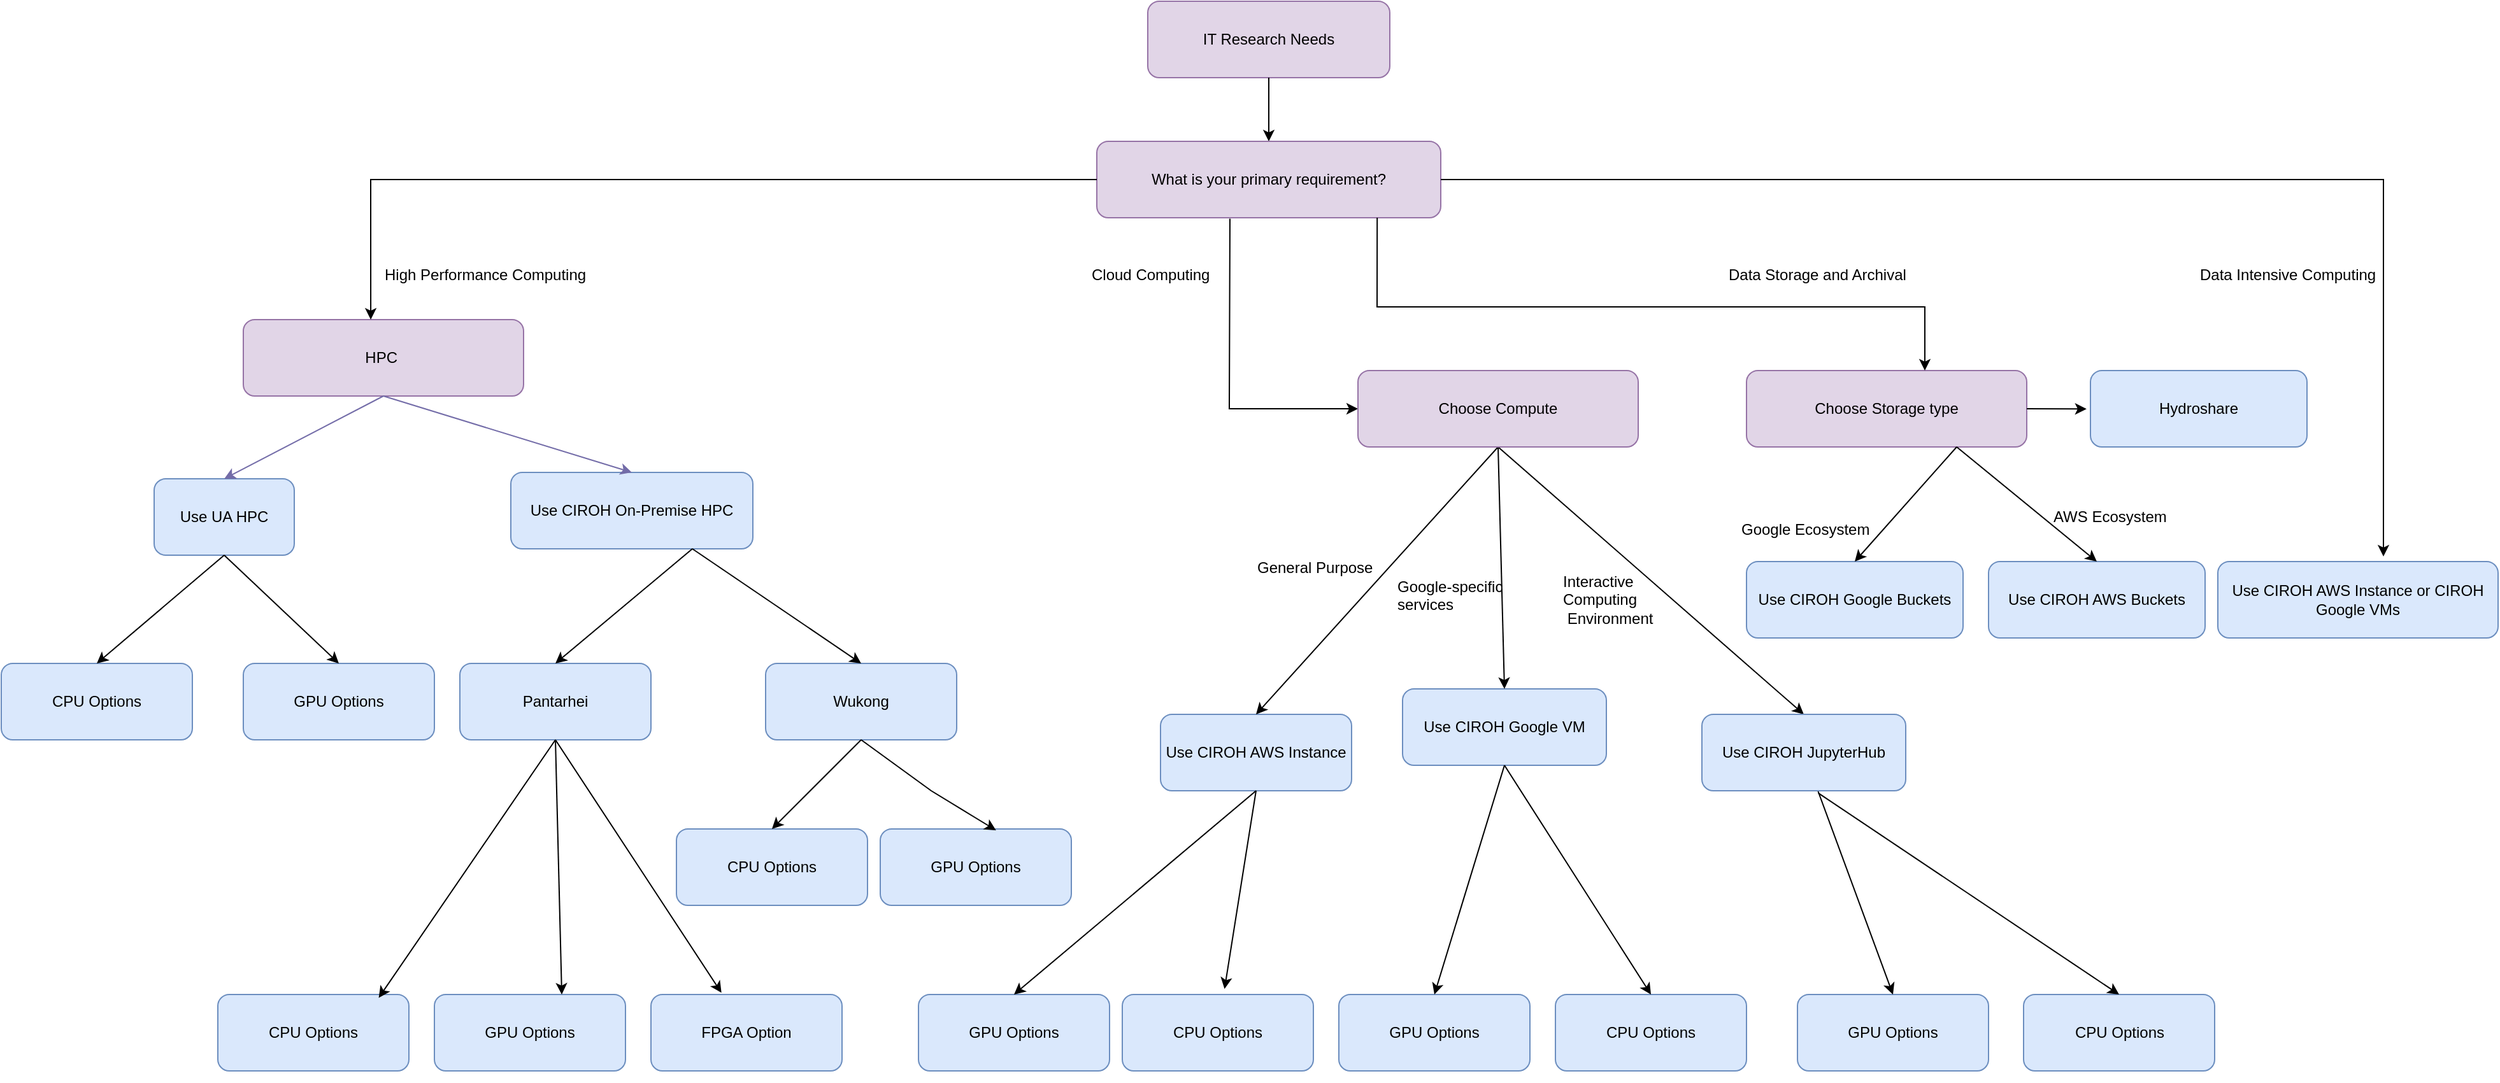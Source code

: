 <mxfile version="24.7.13">
  <diagram name="Page-1" id="rtQKRNsps3CleD5yS4wt">
    <mxGraphModel dx="4014" dy="1180" grid="1" gridSize="10" guides="1" tooltips="1" connect="1" arrows="1" fold="1" page="1" pageScale="1" pageWidth="850" pageHeight="1100" background="#ffffff" math="0" shadow="0">
      <root>
        <mxCell id="0" />
        <mxCell id="1" parent="0" />
        <mxCell id="8pSMR1mgs5Wxbhjiagll-1" value="IT Research Needs" style="rounded=1;whiteSpace=wrap;html=1;fillColor=#e1d5e7;strokeColor=#9673a6;" parent="1" vertex="1">
          <mxGeometry x="-10" y="20" width="190" height="60" as="geometry" />
        </mxCell>
        <mxCell id="8pSMR1mgs5Wxbhjiagll-4" value="" style="endArrow=classic;html=1;rounded=0;exitX=0.5;exitY=1;exitDx=0;exitDy=0;" parent="1" source="8pSMR1mgs5Wxbhjiagll-1" target="8pSMR1mgs5Wxbhjiagll-2" edge="1">
          <mxGeometry width="50" height="50" relative="1" as="geometry">
            <mxPoint x="425" y="100" as="sourcePoint" />
            <mxPoint x="425" y="170" as="targetPoint" />
          </mxGeometry>
        </mxCell>
        <mxCell id="8pSMR1mgs5Wxbhjiagll-2" value="What is your primary requirement?" style="rounded=1;whiteSpace=wrap;html=1;fillColor=#e1d5e7;strokeColor=#9673a6;" parent="1" vertex="1">
          <mxGeometry x="-50" y="130" width="270" height="60" as="geometry" />
        </mxCell>
        <mxCell id="8pSMR1mgs5Wxbhjiagll-6" value="Choose Storage type" style="rounded=1;whiteSpace=wrap;html=1;fillColor=#e1d5e7;strokeColor=#9673a6;" parent="1" vertex="1">
          <mxGeometry x="460" y="310" width="220" height="60" as="geometry" />
        </mxCell>
        <mxCell id="8pSMR1mgs5Wxbhjiagll-7" value="Cloud Computing" style="text;strokeColor=none;fillColor=none;align=left;verticalAlign=middle;spacingLeft=4;spacingRight=4;overflow=hidden;points=[[0,0.5],[1,0.5]];portConstraint=eastwest;rotatable=0;whiteSpace=wrap;html=1;" parent="1" vertex="1">
          <mxGeometry x="-60" y="220" width="160" height="30" as="geometry" />
        </mxCell>
        <mxCell id="8pSMR1mgs5Wxbhjiagll-8" value="" style="endArrow=classic;html=1;rounded=0;exitX=0.387;exitY=1.013;exitDx=0;exitDy=0;exitPerimeter=0;entryX=0;entryY=0.5;entryDx=0;entryDy=0;" parent="1" source="8pSMR1mgs5Wxbhjiagll-2" target="8pSMR1mgs5Wxbhjiagll-5" edge="1">
          <mxGeometry width="50" height="50" relative="1" as="geometry">
            <mxPoint x="430" y="400" as="sourcePoint" />
            <mxPoint x="480" y="350" as="targetPoint" />
            <Array as="points">
              <mxPoint x="54" y="340" />
            </Array>
          </mxGeometry>
        </mxCell>
        <mxCell id="8pSMR1mgs5Wxbhjiagll-9" value="" style="endArrow=classic;html=1;rounded=0;exitX=0.75;exitY=1;exitDx=0;exitDy=0;" parent="1" edge="1">
          <mxGeometry width="50" height="50" relative="1" as="geometry">
            <mxPoint x="170.09" y="190" as="sourcePoint" />
            <mxPoint x="600" y="310" as="targetPoint" />
            <Array as="points">
              <mxPoint x="170" y="260" />
              <mxPoint x="600" y="260" />
            </Array>
          </mxGeometry>
        </mxCell>
        <mxCell id="8pSMR1mgs5Wxbhjiagll-10" value="Data Storage and Archival" style="text;strokeColor=none;fillColor=none;align=left;verticalAlign=middle;spacingLeft=4;spacingRight=4;overflow=hidden;points=[[0,0.5],[1,0.5]];portConstraint=eastwest;rotatable=0;whiteSpace=wrap;html=1;" parent="1" vertex="1">
          <mxGeometry x="440" y="220" width="160" height="30" as="geometry" />
        </mxCell>
        <mxCell id="8pSMR1mgs5Wxbhjiagll-11" value="HPC&amp;nbsp;&lt;span style=&quot;color: rgba(0, 0, 0, 0); font-family: monospace; font-size: 0px; text-align: start; text-wrap: nowrap;&quot;&gt;%3CmxGraphModel%3E%3Croot%3E%3CmxCell%20id%3D%220%22%2F%3E%3CmxCell%20id%3D%221%22%20parent%3D%220%22%2F%3E%3CmxCell%20id%3D%222%22%20value%3D%22Use%20HPC%20-%20Pantarhei%22%20style%3D%22rounded%3D1%3BwhiteSpace%3Dwrap%3Bhtml%3D1%3BfillColor%3D%23dae8fc%3BstrokeColor%3D%236c8ebf%3B%22%20vertex%3D%221%22%20parent%3D%221%22%3E%3CmxGeometry%20x%3D%22-50%22%20y%3D%22270%22%20width%3D%22220%22%20height%3D%2260%22%20as%3D%22geometry%22%2F%3E%3C%2FmxCell%3E%3C%2Froot%3E%3C%2FmxGraphModel%3E&lt;/span&gt;" style="rounded=1;whiteSpace=wrap;html=1;fillColor=#e1d5e7;strokeColor=#9673a6;" parent="1" vertex="1">
          <mxGeometry x="-720" y="270" width="220" height="60" as="geometry" />
        </mxCell>
        <mxCell id="8pSMR1mgs5Wxbhjiagll-12" value="Use CIROH AWS Instance or CIROH Google VMs" style="rounded=1;whiteSpace=wrap;html=1;fillColor=#dae8fc;strokeColor=#6c8ebf;" parent="1" vertex="1">
          <mxGeometry x="830" y="460" width="220" height="60" as="geometry" />
        </mxCell>
        <mxCell id="8pSMR1mgs5Wxbhjiagll-14" value="" style="endArrow=classic;html=1;rounded=0;entryX=0.682;entryY=-0.083;entryDx=0;entryDy=0;entryPerimeter=0;exitX=0;exitY=0.5;exitDx=0;exitDy=0;" parent="1" source="8pSMR1mgs5Wxbhjiagll-2" edge="1">
          <mxGeometry width="50" height="50" relative="1" as="geometry">
            <mxPoint x="40" y="174.98" as="sourcePoint" />
            <mxPoint x="-619.96" y="270" as="targetPoint" />
            <Array as="points">
              <mxPoint x="-620" y="160" />
            </Array>
          </mxGeometry>
        </mxCell>
        <mxCell id="8pSMR1mgs5Wxbhjiagll-15" value="" style="endArrow=classic;html=1;rounded=0;exitX=1;exitY=0.5;exitDx=0;exitDy=0;" parent="1" source="8pSMR1mgs5Wxbhjiagll-2" edge="1">
          <mxGeometry width="50" height="50" relative="1" as="geometry">
            <mxPoint x="560" y="190" as="sourcePoint" />
            <mxPoint x="960" y="456" as="targetPoint" />
            <Array as="points">
              <mxPoint x="960" y="160" />
            </Array>
          </mxGeometry>
        </mxCell>
        <mxCell id="8pSMR1mgs5Wxbhjiagll-16" value="High Performance Computing" style="text;strokeColor=none;fillColor=none;align=left;verticalAlign=middle;spacingLeft=4;spacingRight=4;overflow=hidden;points=[[0,0.5],[1,0.5]];portConstraint=eastwest;rotatable=0;whiteSpace=wrap;html=1;" parent="1" vertex="1">
          <mxGeometry x="-615" y="220" width="190" height="30" as="geometry" />
        </mxCell>
        <mxCell id="8pSMR1mgs5Wxbhjiagll-20" value="Data Intensive Computing" style="text;strokeColor=none;fillColor=none;align=left;verticalAlign=middle;spacingLeft=4;spacingRight=4;overflow=hidden;points=[[0,0.5],[1,0.5]];portConstraint=eastwest;rotatable=0;whiteSpace=wrap;html=1;" parent="1" vertex="1">
          <mxGeometry x="810" y="220" width="190" height="30" as="geometry" />
        </mxCell>
        <mxCell id="8pSMR1mgs5Wxbhjiagll-22" value="Use CIROH AWS Instance" style="rounded=1;whiteSpace=wrap;html=1;fillColor=#dae8fc;strokeColor=#6c8ebf;" parent="1" vertex="1">
          <mxGeometry y="580" width="150" height="60" as="geometry" />
        </mxCell>
        <mxCell id="8pSMR1mgs5Wxbhjiagll-23" value="Use CIROH Google VM" style="rounded=1;whiteSpace=wrap;html=1;fillColor=#dae8fc;strokeColor=#6c8ebf;" parent="1" vertex="1">
          <mxGeometry x="190" y="560" width="160" height="60" as="geometry" />
        </mxCell>
        <mxCell id="8pSMR1mgs5Wxbhjiagll-25" value="Use CIROH Google Buckets" style="rounded=1;whiteSpace=wrap;html=1;fillColor=#dae8fc;strokeColor=#6c8ebf;" parent="1" vertex="1">
          <mxGeometry x="460" y="460" width="170" height="60" as="geometry" />
        </mxCell>
        <mxCell id="8pSMR1mgs5Wxbhjiagll-26" value="Use CIROH AWS Buckets" style="rounded=1;whiteSpace=wrap;html=1;fillColor=#dae8fc;strokeColor=#6c8ebf;" parent="1" vertex="1">
          <mxGeometry x="650" y="460" width="170" height="60" as="geometry" />
        </mxCell>
        <mxCell id="8pSMR1mgs5Wxbhjiagll-47" value="" style="endArrow=classic;html=1;rounded=0;exitX=0.5;exitY=1;exitDx=0;exitDy=0;entryX=0.5;entryY=0;entryDx=0;entryDy=0;" parent="1" source="8pSMR1mgs5Wxbhjiagll-5" target="8pSMR1mgs5Wxbhjiagll-22" edge="1">
          <mxGeometry width="50" height="50" relative="1" as="geometry">
            <mxPoint x="530" y="380" as="sourcePoint" />
            <mxPoint x="580" y="330" as="targetPoint" />
            <Array as="points" />
          </mxGeometry>
        </mxCell>
        <mxCell id="8pSMR1mgs5Wxbhjiagll-48" value="" style="endArrow=classic;html=1;rounded=0;entryX=0.5;entryY=0;entryDx=0;entryDy=0;exitX=0.5;exitY=1;exitDx=0;exitDy=0;" parent="1" source="8pSMR1mgs5Wxbhjiagll-5" target="8pSMR1mgs5Wxbhjiagll-23" edge="1">
          <mxGeometry width="50" height="50" relative="1" as="geometry">
            <mxPoint x="268" y="330" as="sourcePoint" />
            <mxPoint x="580" y="330" as="targetPoint" />
          </mxGeometry>
        </mxCell>
        <mxCell id="8pSMR1mgs5Wxbhjiagll-49" value="" style="endArrow=classic;html=1;rounded=0;entryX=0.5;entryY=0;entryDx=0;entryDy=0;exitX=0.5;exitY=1;exitDx=0;exitDy=0;" parent="1" source="8pSMR1mgs5Wxbhjiagll-5" target="8pSMR1mgs5Wxbhjiagll-24" edge="1">
          <mxGeometry width="50" height="50" relative="1" as="geometry">
            <mxPoint x="270" y="330" as="sourcePoint" />
            <mxPoint x="580" y="330" as="targetPoint" />
          </mxGeometry>
        </mxCell>
        <mxCell id="8pSMR1mgs5Wxbhjiagll-50" value="" style="endArrow=classic;html=1;rounded=0;exitX=0.75;exitY=1;exitDx=0;exitDy=0;entryX=0.5;entryY=0;entryDx=0;entryDy=0;" parent="1" source="8pSMR1mgs5Wxbhjiagll-6" target="8pSMR1mgs5Wxbhjiagll-25" edge="1">
          <mxGeometry width="50" height="50" relative="1" as="geometry">
            <mxPoint x="530" y="380" as="sourcePoint" />
            <mxPoint x="580" y="330" as="targetPoint" />
          </mxGeometry>
        </mxCell>
        <mxCell id="8pSMR1mgs5Wxbhjiagll-51" value="" style="endArrow=classic;html=1;rounded=0;exitX=0.75;exitY=1;exitDx=0;exitDy=0;entryX=0.5;entryY=0;entryDx=0;entryDy=0;" parent="1" source="8pSMR1mgs5Wxbhjiagll-6" target="8pSMR1mgs5Wxbhjiagll-26" edge="1">
          <mxGeometry width="50" height="50" relative="1" as="geometry">
            <mxPoint x="530" y="380" as="sourcePoint" />
            <mxPoint x="580" y="330" as="targetPoint" />
          </mxGeometry>
        </mxCell>
        <mxCell id="8pSMR1mgs5Wxbhjiagll-52" value="General Purpose" style="text;strokeColor=none;fillColor=none;align=left;verticalAlign=middle;spacingLeft=4;spacingRight=4;overflow=hidden;points=[[0,0.5],[1,0.5]];portConstraint=eastwest;rotatable=0;whiteSpace=wrap;html=1;" parent="1" vertex="1">
          <mxGeometry x="70" y="450" width="120" height="30" as="geometry" />
        </mxCell>
        <mxCell id="8pSMR1mgs5Wxbhjiagll-53" value="Google-specific&lt;div&gt;services&lt;/div&gt;" style="text;strokeColor=none;fillColor=none;align=left;verticalAlign=middle;spacingLeft=4;spacingRight=4;overflow=hidden;points=[[0,0.5],[1,0.5]];portConstraint=eastwest;rotatable=0;whiteSpace=wrap;html=1;" parent="1" vertex="1">
          <mxGeometry x="180" y="470" width="170" height="30" as="geometry" />
        </mxCell>
        <mxCell id="8pSMR1mgs5Wxbhjiagll-54" value="Interactive&amp;nbsp;&lt;div&gt;Computing&lt;div&gt;&amp;nbsp;Environment&lt;/div&gt;&lt;/div&gt;" style="text;strokeColor=none;fillColor=none;align=left;verticalAlign=middle;spacingLeft=4;spacingRight=4;overflow=hidden;points=[[0,0.5],[1,0.5]];portConstraint=eastwest;rotatable=0;whiteSpace=wrap;html=1;" parent="1" vertex="1">
          <mxGeometry x="310" y="460" width="150" height="60" as="geometry" />
        </mxCell>
        <mxCell id="8pSMR1mgs5Wxbhjiagll-55" value="Google Ecosystem" style="text;strokeColor=none;fillColor=none;align=left;verticalAlign=middle;spacingLeft=4;spacingRight=4;overflow=hidden;points=[[0,0.5],[1,0.5]];portConstraint=eastwest;rotatable=0;whiteSpace=wrap;html=1;" parent="1" vertex="1">
          <mxGeometry x="450" y="420" width="150" height="30" as="geometry" />
        </mxCell>
        <mxCell id="8pSMR1mgs5Wxbhjiagll-56" value="AWS Ecosystem" style="text;strokeColor=none;fillColor=none;align=left;verticalAlign=middle;spacingLeft=4;spacingRight=4;overflow=hidden;points=[[0,0.5],[1,0.5]];portConstraint=eastwest;rotatable=0;whiteSpace=wrap;html=1;" parent="1" vertex="1">
          <mxGeometry x="695" y="410" width="115" height="30" as="geometry" />
        </mxCell>
        <mxCell id="8pSMR1mgs5Wxbhjiagll-5" value="Choose Compute" style="rounded=1;whiteSpace=wrap;html=1;fillColor=#e1d5e7;strokeColor=#9673a6;" parent="1" vertex="1">
          <mxGeometry x="155" y="310" width="220" height="60" as="geometry" />
        </mxCell>
        <mxCell id="8pSMR1mgs5Wxbhjiagll-62" value="Use UA HPC" style="rounded=1;whiteSpace=wrap;html=1;fillColor=#dae8fc;strokeColor=#6c8ebf;" parent="1" vertex="1">
          <mxGeometry x="-790" y="395" width="110" height="60" as="geometry" />
        </mxCell>
        <mxCell id="8pSMR1mgs5Wxbhjiagll-63" value="Use CIROH On-Premise HPC" style="rounded=1;whiteSpace=wrap;html=1;fillColor=#dae8fc;strokeColor=#6c8ebf;" parent="1" vertex="1">
          <mxGeometry x="-510" y="390" width="190" height="60" as="geometry" />
        </mxCell>
        <mxCell id="8pSMR1mgs5Wxbhjiagll-65" value="" style="endArrow=classic;html=1;rounded=0;strokeColor=#736CA8;fontColor=#1A1A1A;exitX=0.5;exitY=1;exitDx=0;exitDy=0;entryX=0.5;entryY=0;entryDx=0;entryDy=0;" parent="1" source="8pSMR1mgs5Wxbhjiagll-11" target="8pSMR1mgs5Wxbhjiagll-62" edge="1">
          <mxGeometry width="50" height="50" relative="1" as="geometry">
            <mxPoint x="-60" y="530" as="sourcePoint" />
            <mxPoint x="-10" y="480" as="targetPoint" />
          </mxGeometry>
        </mxCell>
        <mxCell id="8pSMR1mgs5Wxbhjiagll-66" value="" style="endArrow=classic;html=1;rounded=0;strokeColor=#736CA8;fontColor=#1A1A1A;exitX=0.5;exitY=1;exitDx=0;exitDy=0;entryX=0.5;entryY=0;entryDx=0;entryDy=0;" parent="1" source="8pSMR1mgs5Wxbhjiagll-11" target="8pSMR1mgs5Wxbhjiagll-63" edge="1">
          <mxGeometry width="50" height="50" relative="1" as="geometry">
            <mxPoint x="-110" y="330" as="sourcePoint" />
            <mxPoint x="-205" y="395" as="targetPoint" />
          </mxGeometry>
        </mxCell>
        <mxCell id="02JIWl4LWiFKqUMM9TiH-1" value="Hydroshare" style="rounded=1;whiteSpace=wrap;html=1;fillColor=#dae8fc;strokeColor=#6c8ebf;" parent="1" vertex="1">
          <mxGeometry x="730" y="310" width="170" height="60" as="geometry" />
        </mxCell>
        <mxCell id="02JIWl4LWiFKqUMM9TiH-2" value="" style="endArrow=classic;html=1;rounded=0;entryX=-0.018;entryY=0.502;entryDx=0;entryDy=0;entryPerimeter=0;" parent="1" target="02JIWl4LWiFKqUMM9TiH-1" edge="1">
          <mxGeometry width="50" height="50" relative="1" as="geometry">
            <mxPoint x="680" y="340" as="sourcePoint" />
            <mxPoint x="710" y="346" as="targetPoint" />
          </mxGeometry>
        </mxCell>
        <mxCell id="02JIWl4LWiFKqUMM9TiH-5" value="CPU Options&lt;span style=&quot;color: rgba(0, 0, 0, 0); font-family: monospace; font-size: 0px; text-align: start; text-wrap: nowrap;&quot;&gt;%3CmxGraphModel%3E%3Croot%3E%3CmxCell%20id%3D%220%22%2F%3E%3CmxCell%20id%3D%221%22%20parent%3D%220%22%2F%3E%3CmxCell%20id%3D%222%22%20value%3D%22Use%20CIROH%20AWS%20Instance%22%20style%3D%22rounded%3D1%3BwhiteSpace%3Dwrap%3Bhtml%3D1%3BfillColor%3D%23dae8fc%3BstrokeColor%3D%236c8ebf%3B%22%20vertex%3D%221%22%20parent%3D%221%22%3E%3CmxGeometry%20y%3D%22560%22%20width%3D%22150%22%20height%3D%2260%22%20as%3D%22geometry%22%2F%3E%3C%2FmxCell%3E%3C%2Froot%3E%3C%2FmxGraphModel%3E&lt;/span&gt;" style="rounded=1;whiteSpace=wrap;html=1;fillColor=#dae8fc;strokeColor=#6c8ebf;" parent="1" vertex="1">
          <mxGeometry x="-910" y="540" width="150" height="60" as="geometry" />
        </mxCell>
        <mxCell id="02JIWl4LWiFKqUMM9TiH-6" value="GPU Options" style="rounded=1;whiteSpace=wrap;html=1;fillColor=#dae8fc;strokeColor=#6c8ebf;" parent="1" vertex="1">
          <mxGeometry x="-720" y="540" width="150" height="60" as="geometry" />
        </mxCell>
        <mxCell id="02JIWl4LWiFKqUMM9TiH-7" value="Wukong" style="rounded=1;whiteSpace=wrap;html=1;fillColor=#dae8fc;strokeColor=#6c8ebf;" parent="1" vertex="1">
          <mxGeometry x="-310" y="540" width="150" height="60" as="geometry" />
        </mxCell>
        <mxCell id="02JIWl4LWiFKqUMM9TiH-8" value="GPU Options" style="rounded=1;whiteSpace=wrap;html=1;fillColor=#dae8fc;strokeColor=#6c8ebf;" parent="1" vertex="1">
          <mxGeometry x="500" y="800" width="150" height="60" as="geometry" />
        </mxCell>
        <mxCell id="02JIWl4LWiFKqUMM9TiH-9" value="GPU Options" style="rounded=1;whiteSpace=wrap;html=1;fillColor=#dae8fc;strokeColor=#6c8ebf;" parent="1" vertex="1">
          <mxGeometry x="140" y="800" width="150" height="60" as="geometry" />
        </mxCell>
        <mxCell id="02JIWl4LWiFKqUMM9TiH-10" value="GPU Options" style="rounded=1;whiteSpace=wrap;html=1;fillColor=#dae8fc;strokeColor=#6c8ebf;" parent="1" vertex="1">
          <mxGeometry x="-190" y="800" width="150" height="60" as="geometry" />
        </mxCell>
        <mxCell id="02JIWl4LWiFKqUMM9TiH-11" value="CPU Options&lt;span style=&quot;color: rgba(0, 0, 0, 0); font-family: monospace; font-size: 0px; text-align: start; text-wrap: nowrap;&quot;&gt;%3CmxGraphModel%3E%3Croot%3E%3CmxCell%20id%3D%220%22%2F%3E%3CmxCell%20id%3D%221%22%20parent%3D%220%22%2F%3E%3CmxCell%20id%3D%222%22%20value%3D%22Use%20CIROH%20AWS%20Instance%22%20style%3D%22rounded%3D1%3BwhiteSpace%3Dwrap%3Bhtml%3D1%3BfillColor%3D%23dae8fc%3BstrokeColor%3D%236c8ebf%3B%22%20vertex%3D%221%22%20parent%3D%221%22%3E%3CmxGeometry%20y%3D%22560%22%20width%3D%22150%22%20height%3D%2260%22%20as%3D%22geometry%22%2F%3E%3C%2FmxCell%3E%3C%2Froot%3E%3C%2FmxGraphModel%3E&lt;/span&gt;" style="rounded=1;whiteSpace=wrap;html=1;fillColor=#dae8fc;strokeColor=#6c8ebf;" parent="1" vertex="1">
          <mxGeometry x="310" y="800" width="150" height="60" as="geometry" />
        </mxCell>
        <mxCell id="02JIWl4LWiFKqUMM9TiH-12" value="CPU Options&lt;span style=&quot;color: rgba(0, 0, 0, 0); font-family: monospace; font-size: 0px; text-align: start; text-wrap: nowrap;&quot;&gt;%3CmxGraphModel%3E%3Croot%3E%3CmxCell%20id%3D%220%22%2F%3E%3CmxCell%20id%3D%221%22%20parent%3D%220%22%2F%3E%3CmxCell%20id%3D%222%22%20value%3D%22Use%20CIROH%20AWS%20Instance%22%20style%3D%22rounded%3D1%3BwhiteSpace%3Dwrap%3Bhtml%3D1%3BfillColor%3D%23dae8fc%3BstrokeColor%3D%236c8ebf%3B%22%20vertex%3D%221%22%20parent%3D%221%22%3E%3CmxGeometry%20y%3D%22560%22%20width%3D%22150%22%20height%3D%2260%22%20as%3D%22geometry%22%2F%3E%3C%2FmxCell%3E%3C%2Froot%3E%3C%2FmxGraphModel%3E&lt;/span&gt;" style="rounded=1;whiteSpace=wrap;html=1;fillColor=#dae8fc;strokeColor=#6c8ebf;" parent="1" vertex="1">
          <mxGeometry x="677.5" y="800" width="150" height="60" as="geometry" />
        </mxCell>
        <mxCell id="02JIWl4LWiFKqUMM9TiH-13" value="CPU Options&lt;span style=&quot;color: rgba(0, 0, 0, 0); font-family: monospace; font-size: 0px; text-align: start; text-wrap: nowrap;&quot;&gt;%3CmxGraphModel%3E%3Croot%3E%3CmxCell%20id%3D%220%22%2F%3E%3CmxCell%20id%3D%221%22%20parent%3D%220%22%2F%3E%3CmxCell%20id%3D%222%22%20value%3D%22Use%20CIROH%20AWS%20Instance%22%20style%3D%22rounded%3D1%3BwhiteSpace%3Dwrap%3Bhtml%3D1%3BfillColor%3D%23dae8fc%3BstrokeColor%3D%236c8ebf%3B%22%20vertex%3D%221%22%20parent%3D%221%22%3E%3CmxGeometry%20y%3D%22560%22%20width%3D%22150%22%20height%3D%2260%22%20as%3D%22geometry%22%2F%3E%3C%2FmxCell%3E%3C%2Froot%3E%3C%2FmxGraphModel%3E&lt;/span&gt;" style="rounded=1;whiteSpace=wrap;html=1;fillColor=#dae8fc;strokeColor=#6c8ebf;" parent="1" vertex="1">
          <mxGeometry x="-30" y="800" width="150" height="60" as="geometry" />
        </mxCell>
        <mxCell id="02JIWl4LWiFKqUMM9TiH-14" value="Pantarhei" style="rounded=1;whiteSpace=wrap;html=1;fillColor=#dae8fc;strokeColor=#6c8ebf;" parent="1" vertex="1">
          <mxGeometry x="-550" y="540" width="150" height="60" as="geometry" />
        </mxCell>
        <mxCell id="02JIWl4LWiFKqUMM9TiH-15" value="" style="endArrow=classic;html=1;rounded=0;entryX=0.5;entryY=0;entryDx=0;entryDy=0;exitX=0.5;exitY=1;exitDx=0;exitDy=0;" parent="1" source="8pSMR1mgs5Wxbhjiagll-62" target="02JIWl4LWiFKqUMM9TiH-6" edge="1">
          <mxGeometry width="50" height="50" relative="1" as="geometry">
            <mxPoint x="-460" y="440" as="sourcePoint" />
            <mxPoint x="-410" y="390" as="targetPoint" />
          </mxGeometry>
        </mxCell>
        <mxCell id="02JIWl4LWiFKqUMM9TiH-16" value="" style="endArrow=classic;html=1;rounded=0;entryX=0.5;entryY=0;entryDx=0;entryDy=0;exitX=0.75;exitY=1;exitDx=0;exitDy=0;" parent="1" source="8pSMR1mgs5Wxbhjiagll-63" target="02JIWl4LWiFKqUMM9TiH-7" edge="1">
          <mxGeometry width="50" height="50" relative="1" as="geometry">
            <mxPoint x="-82.5" y="440" as="sourcePoint" />
            <mxPoint x="-7.5" y="500" as="targetPoint" />
          </mxGeometry>
        </mxCell>
        <mxCell id="02JIWl4LWiFKqUMM9TiH-17" value="" style="endArrow=classic;html=1;rounded=0;entryX=0.5;entryY=0;entryDx=0;entryDy=0;exitX=0.571;exitY=1.03;exitDx=0;exitDy=0;exitPerimeter=0;" parent="1" source="8pSMR1mgs5Wxbhjiagll-24" target="02JIWl4LWiFKqUMM9TiH-12" edge="1">
          <mxGeometry width="50" height="50" relative="1" as="geometry">
            <mxPoint x="475" y="620" as="sourcePoint" />
            <mxPoint x="550" y="680" as="targetPoint" />
          </mxGeometry>
        </mxCell>
        <mxCell id="02JIWl4LWiFKqUMM9TiH-18" value="" style="endArrow=classic;html=1;rounded=0;entryX=0.5;entryY=0;entryDx=0;entryDy=0;exitX=0.5;exitY=1;exitDx=0;exitDy=0;" parent="1" source="8pSMR1mgs5Wxbhjiagll-23" target="02JIWl4LWiFKqUMM9TiH-11" edge="1">
          <mxGeometry width="50" height="50" relative="1" as="geometry">
            <mxPoint x="275" y="620" as="sourcePoint" />
            <mxPoint x="350" y="680" as="targetPoint" />
          </mxGeometry>
        </mxCell>
        <mxCell id="02JIWl4LWiFKqUMM9TiH-19" value="" style="endArrow=classic;html=1;rounded=0;entryX=0.535;entryY=-0.073;entryDx=0;entryDy=0;entryPerimeter=0;exitX=0.5;exitY=1;exitDx=0;exitDy=0;" parent="1" source="8pSMR1mgs5Wxbhjiagll-22" target="02JIWl4LWiFKqUMM9TiH-13" edge="1">
          <mxGeometry width="50" height="50" relative="1" as="geometry">
            <mxPoint x="50" y="620" as="sourcePoint" />
            <mxPoint x="125" y="680" as="targetPoint" />
          </mxGeometry>
        </mxCell>
        <mxCell id="02JIWl4LWiFKqUMM9TiH-20" value="" style="endArrow=classic;html=1;rounded=0;entryX=0.5;entryY=0;entryDx=0;entryDy=0;exitX=0.5;exitY=1;exitDx=0;exitDy=0;" parent="1" source="8pSMR1mgs5Wxbhjiagll-62" target="02JIWl4LWiFKqUMM9TiH-5" edge="1">
          <mxGeometry width="50" height="50" relative="1" as="geometry">
            <mxPoint x="-460" y="440" as="sourcePoint" />
            <mxPoint x="-385" y="500" as="targetPoint" />
          </mxGeometry>
        </mxCell>
        <mxCell id="02JIWl4LWiFKqUMM9TiH-21" value="" style="endArrow=classic;html=1;rounded=0;entryX=0.5;entryY=0;entryDx=0;entryDy=0;exitX=0.75;exitY=1;exitDx=0;exitDy=0;" parent="1" source="8pSMR1mgs5Wxbhjiagll-63" target="02JIWl4LWiFKqUMM9TiH-14" edge="1">
          <mxGeometry width="50" height="50" relative="1" as="geometry">
            <mxPoint x="-82.5" y="440" as="sourcePoint" />
            <mxPoint x="-7.5" y="500" as="targetPoint" />
          </mxGeometry>
        </mxCell>
        <mxCell id="02JIWl4LWiFKqUMM9TiH-22" value="" style="endArrow=classic;html=1;rounded=0;entryX=0.5;entryY=0;entryDx=0;entryDy=0;exitX=0.5;exitY=1;exitDx=0;exitDy=0;" parent="1" source="8pSMR1mgs5Wxbhjiagll-22" target="02JIWl4LWiFKqUMM9TiH-10" edge="1">
          <mxGeometry width="50" height="50" relative="1" as="geometry">
            <mxPoint x="50" y="620" as="sourcePoint" />
            <mxPoint x="-50" y="720" as="targetPoint" />
          </mxGeometry>
        </mxCell>
        <mxCell id="02JIWl4LWiFKqUMM9TiH-23" value="" style="endArrow=classic;html=1;rounded=0;entryX=0.5;entryY=0;entryDx=0;entryDy=0;exitX=0.5;exitY=1;exitDx=0;exitDy=0;" parent="1" source="8pSMR1mgs5Wxbhjiagll-23" target="02JIWl4LWiFKqUMM9TiH-9" edge="1">
          <mxGeometry width="50" height="50" relative="1" as="geometry">
            <mxPoint x="275" y="620" as="sourcePoint" />
            <mxPoint x="230" y="710" as="targetPoint" />
          </mxGeometry>
        </mxCell>
        <mxCell id="02JIWl4LWiFKqUMM9TiH-24" value="" style="endArrow=classic;html=1;rounded=0;entryX=0.5;entryY=0;entryDx=0;entryDy=0;" parent="1" source="8pSMR1mgs5Wxbhjiagll-24" target="02JIWl4LWiFKqUMM9TiH-8" edge="1">
          <mxGeometry width="50" height="50" relative="1" as="geometry">
            <mxPoint x="475" y="620" as="sourcePoint" />
            <mxPoint x="520" y="700" as="targetPoint" />
          </mxGeometry>
        </mxCell>
        <mxCell id="02JIWl4LWiFKqUMM9TiH-25" value="" style="endArrow=classic;html=1;rounded=0;entryX=0.5;entryY=0;entryDx=0;entryDy=0;" parent="1" target="8pSMR1mgs5Wxbhjiagll-24" edge="1">
          <mxGeometry width="50" height="50" relative="1" as="geometry">
            <mxPoint x="475" y="620" as="sourcePoint" />
            <mxPoint x="535" y="810" as="targetPoint" />
          </mxGeometry>
        </mxCell>
        <mxCell id="8pSMR1mgs5Wxbhjiagll-24" value="Use CIROH JupyterHub" style="rounded=1;whiteSpace=wrap;html=1;fillColor=#dae8fc;strokeColor=#6c8ebf;" parent="1" vertex="1">
          <mxGeometry x="425" y="580" width="160" height="60" as="geometry" />
        </mxCell>
        <mxCell id="HN47xHhtCCJwmfiZ5zty-3" value="GPU Options" style="rounded=1;whiteSpace=wrap;html=1;fillColor=#dae8fc;strokeColor=#6c8ebf;" parent="1" vertex="1">
          <mxGeometry x="-220" y="670" width="150" height="60" as="geometry" />
        </mxCell>
        <mxCell id="HN47xHhtCCJwmfiZ5zty-4" value="CPU Options&lt;span style=&quot;color: rgba(0, 0, 0, 0); font-family: monospace; font-size: 0px; text-align: start; text-wrap: nowrap;&quot;&gt;%3CmxGraphModel%3E%3Croot%3E%3CmxCell%20id%3D%220%22%2F%3E%3CmxCell%20id%3D%221%22%20parent%3D%220%22%2F%3E%3CmxCell%20id%3D%222%22%20value%3D%22Use%20CIROH%20AWS%20Instance%22%20style%3D%22rounded%3D1%3BwhiteSpace%3Dwrap%3Bhtml%3D1%3BfillColor%3D%23dae8fc%3BstrokeColor%3D%236c8ebf%3B%22%20vertex%3D%221%22%20parent%3D%221%22%3E%3CmxGeometry%20y%3D%22560%22%20width%3D%22150%22%20height%3D%2260%22%20as%3D%22geometry%22%2F%3E%3C%2FmxCell%3E%3C%2Froot%3E%3C%2FmxGraphModel%3E&lt;/span&gt;" style="rounded=1;whiteSpace=wrap;html=1;fillColor=#dae8fc;strokeColor=#6c8ebf;" parent="1" vertex="1">
          <mxGeometry x="-380" y="670" width="150" height="60" as="geometry" />
        </mxCell>
        <mxCell id="HN47xHhtCCJwmfiZ5zty-6" value="CPU Options&lt;span style=&quot;color: rgba(0, 0, 0, 0); font-family: monospace; font-size: 0px; text-align: start; text-wrap: nowrap;&quot;&gt;%3CmxGraphModel%3E%3Croot%3E%3CmxCell%20id%3D%220%22%2F%3E%3CmxCell%20id%3D%221%22%20parent%3D%220%22%2F%3E%3CmxCell%20id%3D%222%22%20value%3D%22Use%20CIROH%20AWS%20Instance%22%20style%3D%22rounded%3D1%3BwhiteSpace%3Dwrap%3Bhtml%3D1%3BfillColor%3D%23dae8fc%3BstrokeColor%3D%236c8ebf%3B%22%20vertex%3D%221%22%20parent%3D%221%22%3E%3CmxGeometry%20y%3D%22560%22%20width%3D%22150%22%20height%3D%2260%22%20as%3D%22geometry%22%2F%3E%3C%2FmxCell%3E%3C%2Froot%3E%3C%2FmxGraphModel%3E&lt;/span&gt;" style="rounded=1;whiteSpace=wrap;html=1;fillColor=#dae8fc;strokeColor=#6c8ebf;" parent="1" vertex="1">
          <mxGeometry x="-740" y="800" width="150" height="60" as="geometry" />
        </mxCell>
        <mxCell id="HN47xHhtCCJwmfiZ5zty-7" value="GPU Options&lt;span style=&quot;color: rgba(0, 0, 0, 0); font-family: monospace; font-size: 0px; text-align: start; text-wrap: nowrap;&quot;&gt;%3CmxGraphModel%3E%3Croot%3E%3CmxCell%20id%3D%220%22%2F%3E%3CmxCell%20id%3D%221%22%20parent%3D%220%22%2F%3E%3CmxCell%20id%3D%222%22%20value%3D%22Use%20CIROH%20AWS%20Instance%22%20style%3D%22rounded%3D1%3BwhiteSpace%3Dwrap%3Bhtml%3D1%3BfillColor%3D%23dae8fc%3BstrokeColor%3D%236c8ebf%3B%22%20vertex%3D%221%22%20parent%3D%221%22%3E%3CmxGeometry%20y%3D%22560%22%20width%3D%22150%22%20height%3D%2260%22%20as%3D%22geometry%22%2F%3E%3C%2FmxCell%3E%3C%2Froot%3E%3C%2FmxGraphModel%3E&lt;/span&gt;" style="rounded=1;whiteSpace=wrap;html=1;fillColor=#dae8fc;strokeColor=#6c8ebf;" parent="1" vertex="1">
          <mxGeometry x="-570" y="800" width="150" height="60" as="geometry" />
        </mxCell>
        <mxCell id="HN47xHhtCCJwmfiZ5zty-8" value="FPGA Option" style="rounded=1;whiteSpace=wrap;html=1;fillColor=#dae8fc;strokeColor=#6c8ebf;" parent="1" vertex="1">
          <mxGeometry x="-400" y="800" width="150" height="60" as="geometry" />
        </mxCell>
        <mxCell id="HN47xHhtCCJwmfiZ5zty-9" value="" style="endArrow=classic;html=1;rounded=0;exitX=0.5;exitY=1;exitDx=0;exitDy=0;" parent="1" source="02JIWl4LWiFKqUMM9TiH-14" edge="1">
          <mxGeometry width="50" height="50" relative="1" as="geometry">
            <mxPoint x="60" y="520" as="sourcePoint" />
            <mxPoint x="-470" y="800" as="targetPoint" />
          </mxGeometry>
        </mxCell>
        <mxCell id="HN47xHhtCCJwmfiZ5zty-10" value="" style="endArrow=classic;html=1;rounded=0;exitX=0.5;exitY=1;exitDx=0;exitDy=0;entryX=0.369;entryY=-0.022;entryDx=0;entryDy=0;entryPerimeter=0;" parent="1" source="02JIWl4LWiFKqUMM9TiH-14" target="HN47xHhtCCJwmfiZ5zty-8" edge="1">
          <mxGeometry width="50" height="50" relative="1" as="geometry">
            <mxPoint x="-455" y="610" as="sourcePoint" />
            <mxPoint x="-495" y="770" as="targetPoint" />
          </mxGeometry>
        </mxCell>
        <mxCell id="HN47xHhtCCJwmfiZ5zty-11" value="" style="endArrow=classic;html=1;rounded=0;entryX=0.842;entryY=0.043;entryDx=0;entryDy=0;exitX=0.5;exitY=1;exitDx=0;exitDy=0;entryPerimeter=0;" parent="1" source="02JIWl4LWiFKqUMM9TiH-14" target="HN47xHhtCCJwmfiZ5zty-6" edge="1">
          <mxGeometry width="50" height="50" relative="1" as="geometry">
            <mxPoint x="-470" y="600" as="sourcePoint" />
            <mxPoint x="-550" y="770" as="targetPoint" />
          </mxGeometry>
        </mxCell>
        <mxCell id="HN47xHhtCCJwmfiZ5zty-12" style="edgeStyle=orthogonalEdgeStyle;rounded=0;orthogonalLoop=1;jettySize=auto;html=1;exitX=0.5;exitY=1;exitDx=0;exitDy=0;" parent="1" source="HN47xHhtCCJwmfiZ5zty-8" target="HN47xHhtCCJwmfiZ5zty-8" edge="1">
          <mxGeometry relative="1" as="geometry" />
        </mxCell>
        <mxCell id="HN47xHhtCCJwmfiZ5zty-13" value="" style="endArrow=classic;html=1;rounded=0;entryX=0.5;entryY=0;entryDx=0;entryDy=0;exitX=0.5;exitY=1;exitDx=0;exitDy=0;" parent="1" source="02JIWl4LWiFKqUMM9TiH-7" target="HN47xHhtCCJwmfiZ5zty-4" edge="1">
          <mxGeometry width="50" height="50" relative="1" as="geometry">
            <mxPoint x="-270" y="600" as="sourcePoint" />
            <mxPoint x="-310" y="760" as="targetPoint" />
          </mxGeometry>
        </mxCell>
        <mxCell id="HN47xHhtCCJwmfiZ5zty-14" value="" style="endArrow=classic;html=1;rounded=0;entryX=0.606;entryY=0.018;entryDx=0;entryDy=0;exitX=0.5;exitY=1;exitDx=0;exitDy=0;entryPerimeter=0;" parent="1" source="02JIWl4LWiFKqUMM9TiH-7" target="HN47xHhtCCJwmfiZ5zty-3" edge="1">
          <mxGeometry width="50" height="50" relative="1" as="geometry">
            <mxPoint x="-250" y="610" as="sourcePoint" />
            <mxPoint x="-310" y="760" as="targetPoint" />
            <Array as="points">
              <mxPoint x="-180" y="640" />
            </Array>
          </mxGeometry>
        </mxCell>
      </root>
    </mxGraphModel>
  </diagram>
</mxfile>
